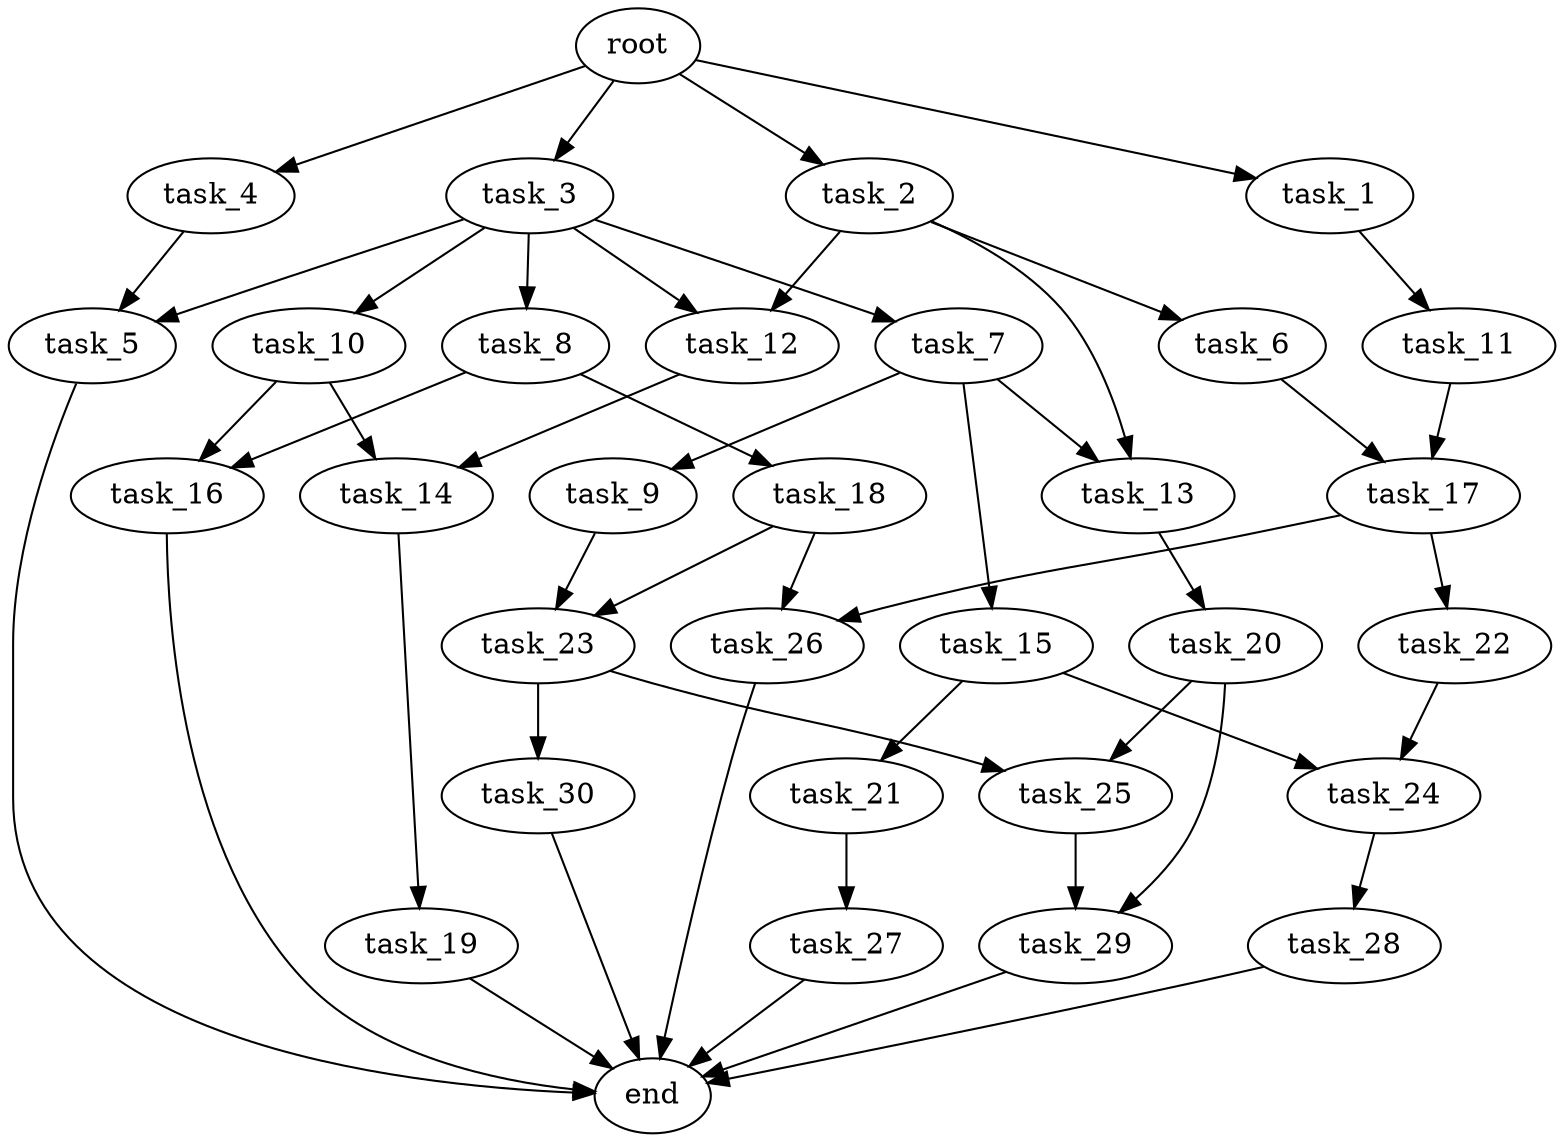 digraph G {
  root [size="0.000000e+00"];
  task_1 [size="9.751931e+09"];
  task_2 [size="3.974089e+09"];
  task_3 [size="2.321923e+09"];
  task_4 [size="3.698846e+09"];
  task_5 [size="5.631970e+09"];
  task_6 [size="6.428543e+09"];
  task_7 [size="3.325022e+09"];
  task_8 [size="8.096998e+09"];
  task_9 [size="9.758198e+09"];
  task_10 [size="9.547950e+08"];
  task_11 [size="1.693388e+09"];
  task_12 [size="8.648412e+09"];
  task_13 [size="4.898625e+09"];
  task_14 [size="2.500441e+09"];
  task_15 [size="1.414164e+09"];
  task_16 [size="6.165268e+09"];
  task_17 [size="4.735673e+09"];
  task_18 [size="7.230601e+09"];
  task_19 [size="5.666825e+09"];
  task_20 [size="2.325065e+09"];
  task_21 [size="7.674317e+09"];
  task_22 [size="2.520986e+09"];
  task_23 [size="3.115238e+09"];
  task_24 [size="3.379347e+09"];
  task_25 [size="1.506969e+09"];
  task_26 [size="3.215108e+09"];
  task_27 [size="5.653558e+09"];
  task_28 [size="4.065936e+09"];
  task_29 [size="5.671213e+07"];
  task_30 [size="6.904283e+09"];
  end [size="0.000000e+00"];

  root -> task_1 [size="1.000000e-12"];
  root -> task_2 [size="1.000000e-12"];
  root -> task_3 [size="1.000000e-12"];
  root -> task_4 [size="1.000000e-12"];
  task_1 -> task_11 [size="1.693388e+08"];
  task_2 -> task_6 [size="6.428543e+08"];
  task_2 -> task_12 [size="4.324206e+08"];
  task_2 -> task_13 [size="2.449312e+08"];
  task_3 -> task_5 [size="2.815985e+08"];
  task_3 -> task_7 [size="3.325022e+08"];
  task_3 -> task_8 [size="8.096998e+08"];
  task_3 -> task_10 [size="9.547950e+07"];
  task_3 -> task_12 [size="4.324206e+08"];
  task_4 -> task_5 [size="2.815985e+08"];
  task_5 -> end [size="1.000000e-12"];
  task_6 -> task_17 [size="2.367837e+08"];
  task_7 -> task_9 [size="9.758198e+08"];
  task_7 -> task_13 [size="2.449312e+08"];
  task_7 -> task_15 [size="1.414164e+08"];
  task_8 -> task_16 [size="3.082634e+08"];
  task_8 -> task_18 [size="7.230601e+08"];
  task_9 -> task_23 [size="1.557619e+08"];
  task_10 -> task_14 [size="1.250220e+08"];
  task_10 -> task_16 [size="3.082634e+08"];
  task_11 -> task_17 [size="2.367837e+08"];
  task_12 -> task_14 [size="1.250220e+08"];
  task_13 -> task_20 [size="2.325065e+08"];
  task_14 -> task_19 [size="5.666825e+08"];
  task_15 -> task_21 [size="7.674317e+08"];
  task_15 -> task_24 [size="1.689673e+08"];
  task_16 -> end [size="1.000000e-12"];
  task_17 -> task_22 [size="2.520986e+08"];
  task_17 -> task_26 [size="1.607554e+08"];
  task_18 -> task_23 [size="1.557619e+08"];
  task_18 -> task_26 [size="1.607554e+08"];
  task_19 -> end [size="1.000000e-12"];
  task_20 -> task_25 [size="7.534846e+07"];
  task_20 -> task_29 [size="2.835606e+06"];
  task_21 -> task_27 [size="5.653558e+08"];
  task_22 -> task_24 [size="1.689673e+08"];
  task_23 -> task_25 [size="7.534846e+07"];
  task_23 -> task_30 [size="6.904283e+08"];
  task_24 -> task_28 [size="4.065936e+08"];
  task_25 -> task_29 [size="2.835606e+06"];
  task_26 -> end [size="1.000000e-12"];
  task_27 -> end [size="1.000000e-12"];
  task_28 -> end [size="1.000000e-12"];
  task_29 -> end [size="1.000000e-12"];
  task_30 -> end [size="1.000000e-12"];
}
